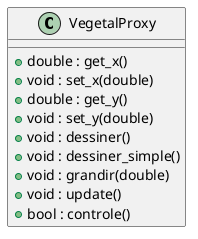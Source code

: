 @startuml

Class VegetalProxy {
   + double : get_x()
   + void : set_x(double)
   + double : get_y()
   + void : set_y(double)
   + void : dessiner()
   + void : dessiner_simple()
   + void : grandir(double)
   + void : update()
   + bool : controle()
}

@enduml

